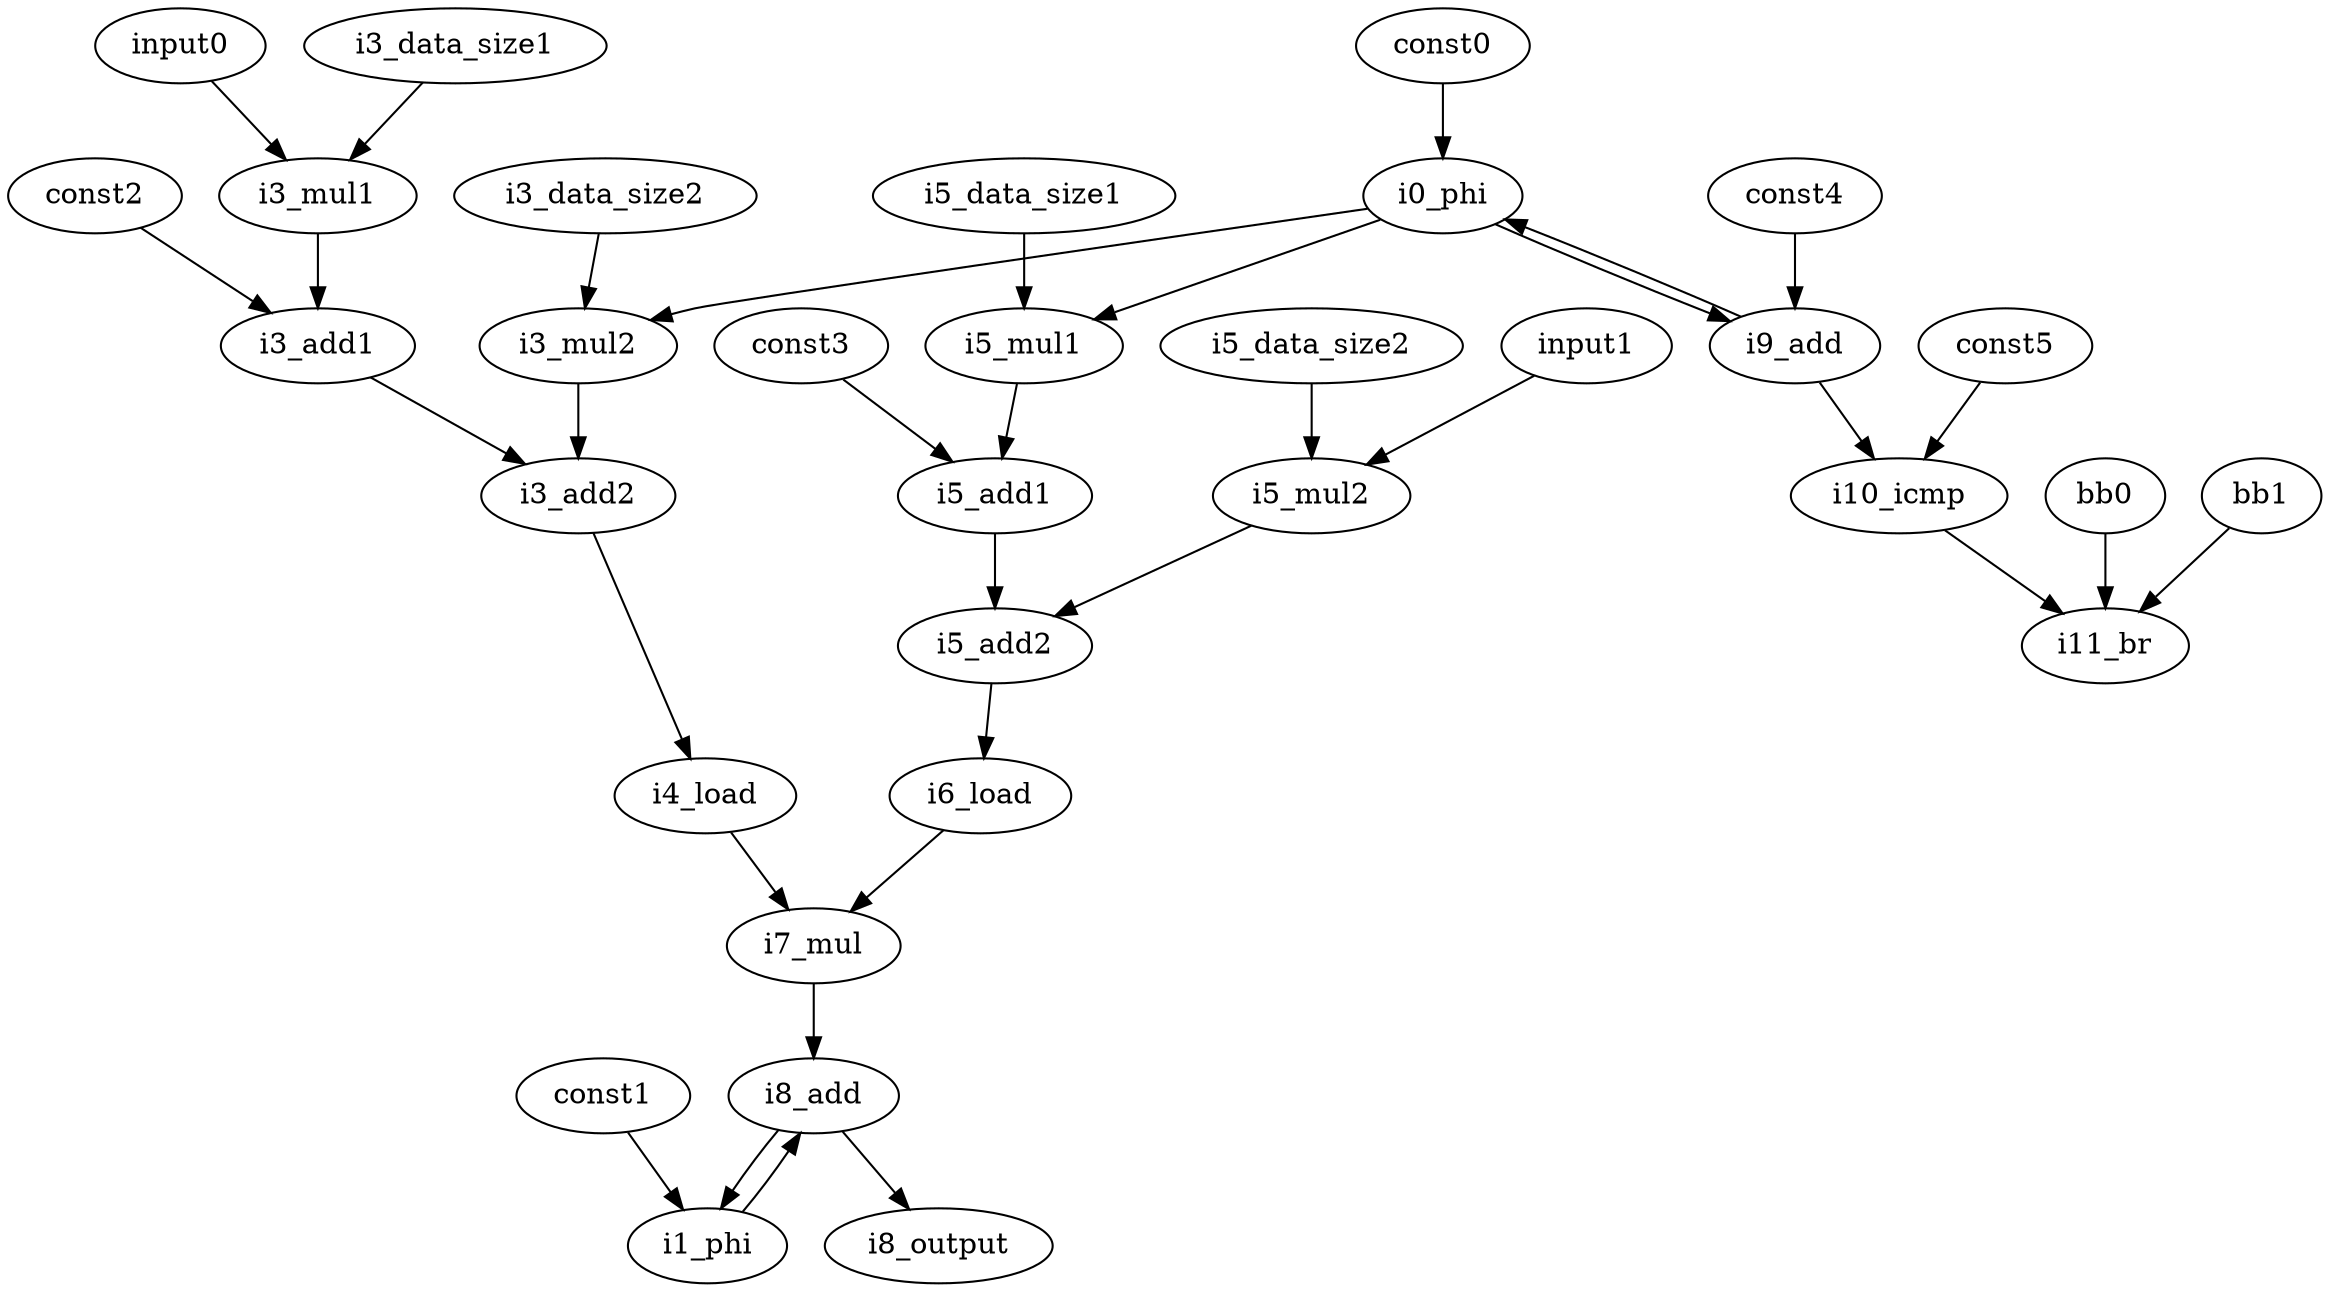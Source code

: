 digraph G {
    const0 [opcode=const, constVal="0"];
    i0_phi [opcode=phi];
    const1 [opcode=const, constVal="0"];
    i1_phi [opcode=phi];
    const2 [opcode=const, constVal="2560"];
    i3_data_size1 [opcode=const, constVal="80"];
    input0 [opcode=input];
    i3_mul1 [opcode=mul];
    i3_add1 [opcode=add];
    i3_data_size2 [opcode=const, constVal="4"];
    i3_mul2 [opcode=mul];
    i3_add2 [opcode=add];
    i4_load [opcode=load];
    const3 [opcode=const, constVal="2816"];
    i5_data_size1 [opcode=const, constVal="80"];
    i5_mul1 [opcode=mul];
    i5_add1 [opcode=add];
    i5_data_size2 [opcode=const, constVal="4"];
    input1 [opcode=input];
    i5_mul2 [opcode=mul];
    i5_add2 [opcode=add];
    i6_load [opcode=load];
    i7_mul [opcode=mul];
    i8_add [opcode=add];
    const4 [opcode=const, constVal="1"];
    i9_add [opcode=add];
    const5 [opcode=const, constVal="20"];
    i10_icmp [opcode=icmp];
    bb0 [opcode=input];
    bb1 [opcode=input];
    i11_br [opcode=br];
    i8_output [opcode=output];
    const0 -> i0_phi [operand=LHS];
    i0_phi -> i3_mul2 [operand=any2input];
    i0_phi -> i5_mul1 [operand=any2input];
    i0_phi -> i9_add [operand=any2input];
    const1 -> i1_phi [operand=LHS];
    i1_phi -> i8_add [operand=any2input];
    const2 -> i3_add1 [operand=any2input];
    i3_data_size1 -> i3_mul1 [operand=any2input];
    input0 -> i3_mul1 [operand=any2input];
    i3_mul1 -> i3_add1 [operand=any2input];
    i3_add1 -> i3_add2 [operand=any2input];
    i3_data_size2 -> i3_mul2 [operand=any2input];
    i3_mul2 -> i3_add2 [operand=any2input];
    i3_add2 -> i4_load [operand=addr];
    i4_load -> i7_mul [operand=any2input];
    const3 -> i5_add1 [operand=any2input];
    i5_data_size1 -> i5_mul1 [operand=any2input];
    i5_mul1 -> i5_add1 [operand=any2input];
    i5_add1 -> i5_add2 [operand=any2input];
    i5_data_size2 -> i5_mul2 [operand=any2input];
    input1 -> i5_mul2 [operand=any2input];
    i5_mul2 -> i5_add2 [operand=any2input];
    i5_add2 -> i6_load [operand=addr];
    i6_load -> i7_mul [operand=any2input];
    i7_mul -> i8_add [operand=any2input];
    i8_add -> i1_phi [operand=RHS];
    i8_add -> i8_output;
    const4 -> i9_add [operand=any2input];
    i9_add -> i0_phi [operand=RHS];
    i9_add -> i10_icmp [operand=LHS];
    const5 -> i10_icmp [operand=RHS];
    i10_icmp -> i11_br [operand=branch_cond];
    bb0 -> i11_br [operand=branch_true];
    bb1 -> i11_br [operand=branch_false];
}

